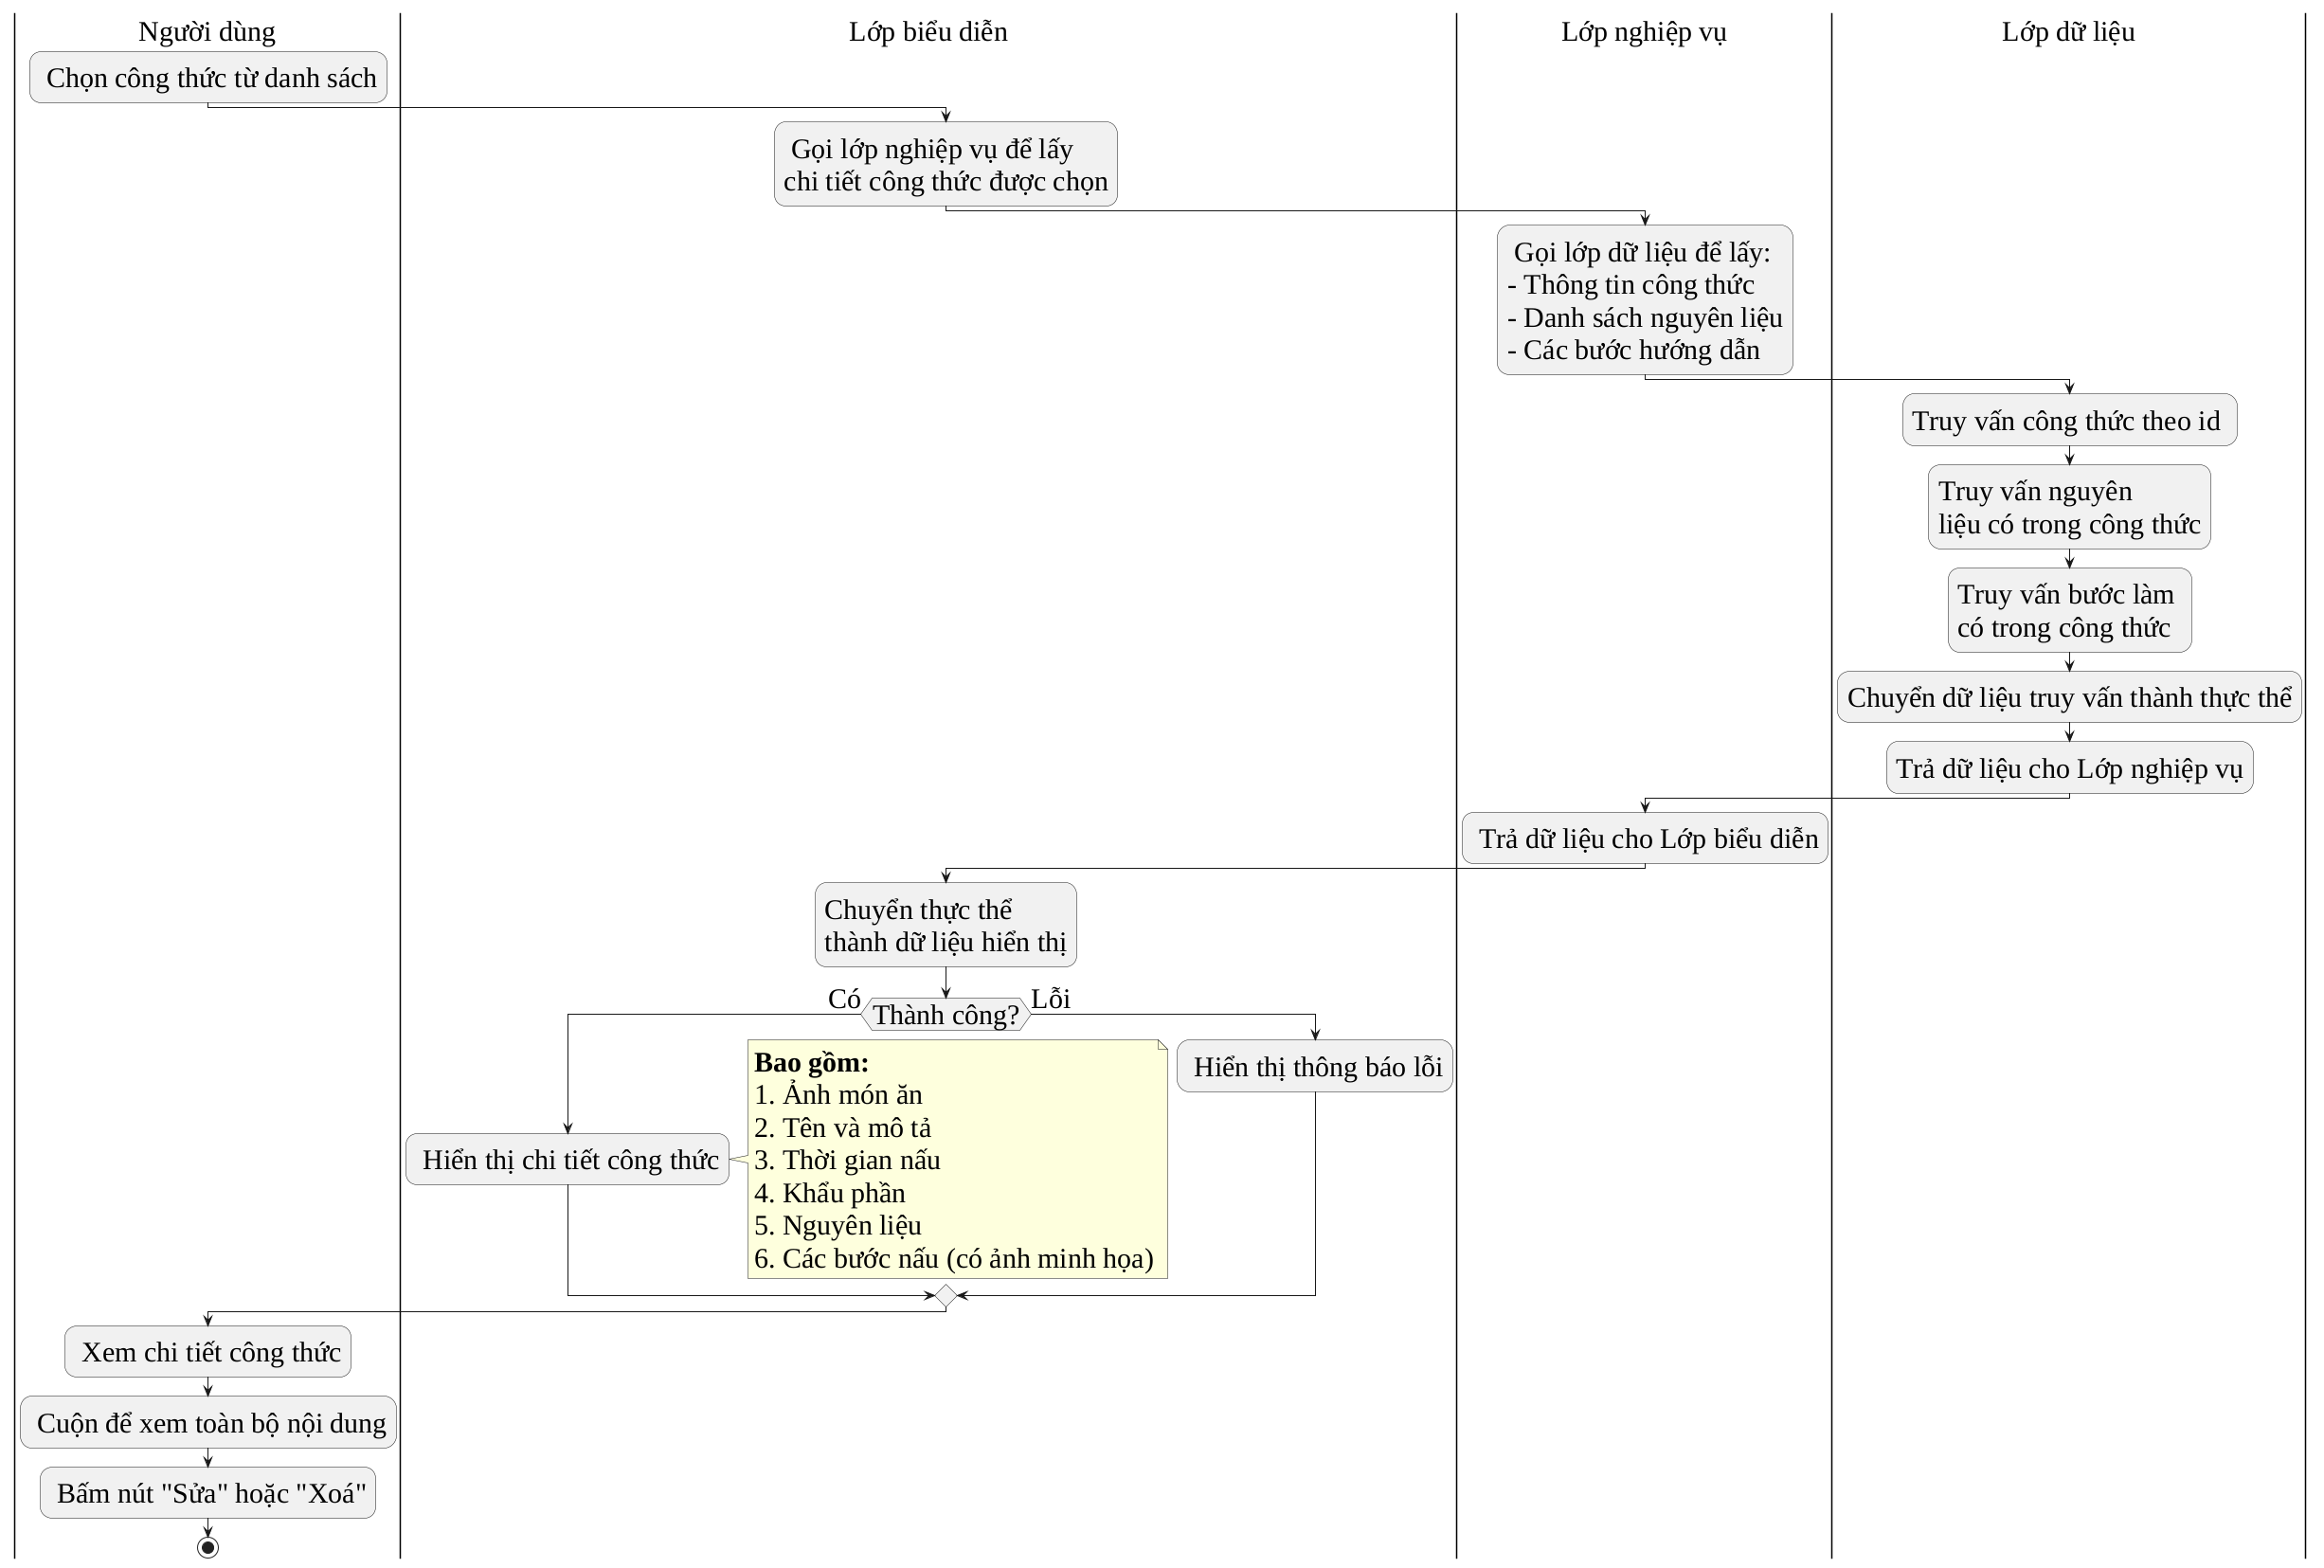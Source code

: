 @startuml
skinparam DefaultFontName "Liberation Serif"
skinparam DefaultFontSize 30

|Người dùng|
: Chọn công thức từ danh sách;

|Lớp biểu diễn|
: Gọi lớp nghiệp vụ để lấy\nchi tiết công thức được chọn;

|Lớp nghiệp vụ|
: Gọi lớp dữ liệu để lấy:\n- Thông tin công thức\n- Danh sách nguyên liệu\n- Các bước hướng dẫn;

|Lớp dữ liệu|
:Truy vấn công thức theo id ;
:Truy vấn nguyên \nliệu có trong công thức;
:Truy vấn bước làm \ncó trong công thức;
:Chuyển dữ liệu truy vấn thành thực thể;
:Trả dữ liệu cho Lớp nghiệp vụ;

|Lớp nghiệp vụ|
: Trả dữ liệu cho Lớp biểu diễn;

|Lớp biểu diễn|
:Chuyển thực thể \nthành dữ liệu hiển thị;

|Lớp biểu diễn|
if (Thành công?) then (Có)
  : Hiển thị chi tiết công thức;
  note right
    **Bao gồm:**
    1. Ảnh món ăn
    2. Tên và mô tả
    3. Thời gian nấu
    4. Khẩu phần
    5. Nguyên liệu
    6. Các bước nấu (có ảnh minh họa)
  end note
else (Lỗi)
  : Hiển thị thông báo lỗi;
endif

|Người dùng|
: Xem chi tiết công thức;
: Cuộn để xem toàn bộ nội dung;
: Bấm nút "Sửa" hoặc "Xoá";

stop
@enduml